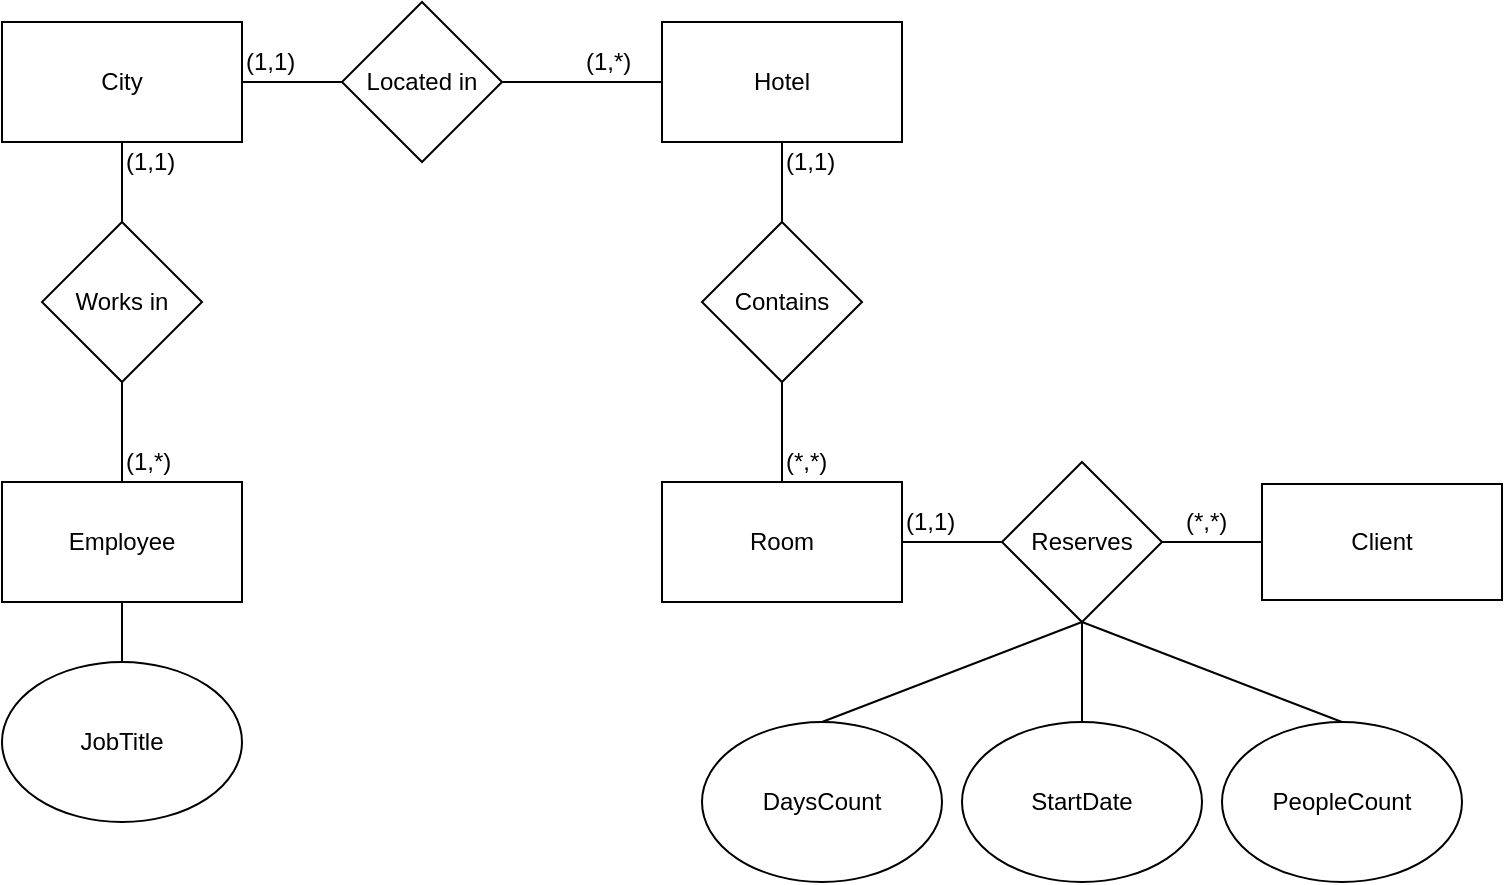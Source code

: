 <mxfile version="10.5.5" type="github"><diagram id="ALXC_ppr7tpdcpcrVswB" name="Page-1"><mxGraphModel dx="840" dy="462" grid="1" gridSize="10" guides="1" tooltips="1" connect="1" arrows="1" fold="1" page="1" pageScale="1" pageWidth="400" pageHeight="500" math="0" shadow="0"><root><mxCell id="0"/><mxCell id="1" parent="0"/><mxCell id="nKNjSr-_bEu66akf5Znx-1" value="Hotel&lt;br&gt;" style="rounded=0;whiteSpace=wrap;html=1;" parent="1" vertex="1"><mxGeometry x="570" y="40" width="120" height="60" as="geometry"/></mxCell><mxCell id="nKNjSr-_bEu66akf5Znx-4" value="Employee&lt;br&gt;" style="rounded=0;whiteSpace=wrap;html=1;" parent="1" vertex="1"><mxGeometry x="240" y="270" width="120" height="60" as="geometry"/></mxCell><mxCell id="chCRjr9lK8vlWC57BzSN-11" style="edgeStyle=none;rounded=0;orthogonalLoop=1;jettySize=auto;html=1;exitX=0.5;exitY=0;exitDx=0;exitDy=0;entryX=0.5;entryY=1;entryDx=0;entryDy=0;endArrow=none;endFill=0;" parent="1" source="nKNjSr-_bEu66akf5Znx-6" target="nKNjSr-_bEu66akf5Znx-4" edge="1"><mxGeometry relative="1" as="geometry"/></mxCell><mxCell id="nKNjSr-_bEu66akf5Znx-6" value="JobTitle" style="ellipse;whiteSpace=wrap;html=1;" parent="1" vertex="1"><mxGeometry x="240" y="360" width="120" height="80" as="geometry"/></mxCell><mxCell id="nKNjSr-_bEu66akf5Znx-8" value="Room" style="rounded=0;whiteSpace=wrap;html=1;" parent="1" vertex="1"><mxGeometry x="570" y="270" width="120" height="60" as="geometry"/></mxCell><mxCell id="nKNjSr-_bEu66akf5Znx-11" value="Client&lt;br&gt;" style="rounded=0;whiteSpace=wrap;html=1;" parent="1" vertex="1"><mxGeometry x="870" y="271" width="120" height="58" as="geometry"/></mxCell><mxCell id="chCRjr9lK8vlWC57BzSN-9" style="edgeStyle=none;rounded=0;orthogonalLoop=1;jettySize=auto;html=1;exitX=0.5;exitY=0;exitDx=0;exitDy=0;entryX=0.5;entryY=1;entryDx=0;entryDy=0;endArrow=none;endFill=0;" parent="1" source="nKNjSr-_bEu66akf5Znx-13" target="bL32lwVDyr9xWax11CJn-26" edge="1"><mxGeometry relative="1" as="geometry"/></mxCell><mxCell id="nKNjSr-_bEu66akf5Znx-13" value="PeopleCount" style="ellipse;whiteSpace=wrap;html=1;" parent="1" vertex="1"><mxGeometry x="850" y="390" width="120" height="80" as="geometry"/></mxCell><mxCell id="chCRjr9lK8vlWC57BzSN-8" style="edgeStyle=none;rounded=0;orthogonalLoop=1;jettySize=auto;html=1;exitX=0.5;exitY=0;exitDx=0;exitDy=0;entryX=0.5;entryY=1;entryDx=0;entryDy=0;endArrow=none;endFill=0;" parent="1" source="nKNjSr-_bEu66akf5Znx-14" target="bL32lwVDyr9xWax11CJn-26" edge="1"><mxGeometry relative="1" as="geometry"/></mxCell><mxCell id="nKNjSr-_bEu66akf5Znx-14" value="StartDate" style="ellipse;whiteSpace=wrap;html=1;" parent="1" vertex="1"><mxGeometry x="720" y="390" width="120" height="80" as="geometry"/></mxCell><mxCell id="-1FmgAJuAG2mNmfbcFum-5" style="edgeStyle=none;rounded=0;orthogonalLoop=1;jettySize=auto;html=1;exitX=0.5;exitY=0;exitDx=0;exitDy=0;entryX=0.5;entryY=1;entryDx=0;entryDy=0;endArrow=none;endFill=0;" parent="1" source="nKNjSr-_bEu66akf5Znx-15" target="bL32lwVDyr9xWax11CJn-26" edge="1"><mxGeometry relative="1" as="geometry"/></mxCell><mxCell id="nKNjSr-_bEu66akf5Znx-15" value="DaysCount&lt;br&gt;" style="ellipse;whiteSpace=wrap;html=1;" parent="1" vertex="1"><mxGeometry x="590" y="390" width="120" height="80" as="geometry"/></mxCell><mxCell id="bL32lwVDyr9xWax11CJn-1" value="City&lt;br&gt;" style="rounded=0;whiteSpace=wrap;html=1;" parent="1" vertex="1"><mxGeometry x="240" y="40" width="120" height="60" as="geometry"/></mxCell><mxCell id="bL32lwVDyr9xWax11CJn-6" value="Contains" style="rhombus;whiteSpace=wrap;html=1;" parent="1" vertex="1"><mxGeometry x="590" y="140" width="80" height="80" as="geometry"/></mxCell><mxCell id="bL32lwVDyr9xWax11CJn-7" value="Located in" style="rhombus;whiteSpace=wrap;html=1;" parent="1" vertex="1"><mxGeometry x="410" y="30" width="80" height="80" as="geometry"/></mxCell><mxCell id="bL32lwVDyr9xWax11CJn-8" style="edgeStyle=none;rounded=0;orthogonalLoop=1;jettySize=auto;html=1;exitX=0;exitY=0.5;exitDx=0;exitDy=0;endArrow=none;endFill=0;entryX=1;entryY=0.5;entryDx=0;entryDy=0;" parent="1" source="nKNjSr-_bEu66akf5Znx-1" target="bL32lwVDyr9xWax11CJn-7" edge="1"><mxGeometry relative="1" as="geometry"><mxPoint x="510" y="300" as="sourcePoint"/><mxPoint x="450" y="230" as="targetPoint"/></mxGeometry></mxCell><mxCell id="bL32lwVDyr9xWax11CJn-15" style="edgeStyle=none;rounded=0;orthogonalLoop=1;jettySize=auto;html=1;exitX=0;exitY=0.5;exitDx=0;exitDy=0;entryX=1;entryY=0.5;entryDx=0;entryDy=0;endArrow=none;endFill=0;" parent="1" source="bL32lwVDyr9xWax11CJn-7" target="bL32lwVDyr9xWax11CJn-1" edge="1"><mxGeometry relative="1" as="geometry"><mxPoint x="540" y="180" as="sourcePoint"/><mxPoint x="430" y="165" as="targetPoint"/></mxGeometry></mxCell><mxCell id="bL32lwVDyr9xWax11CJn-18" value="Works in" style="rhombus;whiteSpace=wrap;html=1;" parent="1" vertex="1"><mxGeometry x="260" y="140" width="80" height="80" as="geometry"/></mxCell><mxCell id="bL32lwVDyr9xWax11CJn-19" style="edgeStyle=none;rounded=0;orthogonalLoop=1;jettySize=auto;html=1;exitX=0.5;exitY=0;exitDx=0;exitDy=0;entryX=0.5;entryY=1;entryDx=0;entryDy=0;endArrow=none;endFill=0;" parent="1" source="bL32lwVDyr9xWax11CJn-18" target="bL32lwVDyr9xWax11CJn-1" edge="1"><mxGeometry relative="1" as="geometry"><mxPoint x="530" y="200" as="sourcePoint"/><mxPoint x="420" y="185" as="targetPoint"/></mxGeometry></mxCell><mxCell id="bL32lwVDyr9xWax11CJn-21" style="edgeStyle=none;rounded=0;orthogonalLoop=1;jettySize=auto;html=1;exitX=0.5;exitY=0;exitDx=0;exitDy=0;entryX=0.5;entryY=1;entryDx=0;entryDy=0;endArrow=none;endFill=0;" parent="1" source="nKNjSr-_bEu66akf5Znx-4" target="bL32lwVDyr9xWax11CJn-18" edge="1"><mxGeometry relative="1" as="geometry"><mxPoint x="440" y="170" as="sourcePoint"/><mxPoint x="440" y="120" as="targetPoint"/></mxGeometry></mxCell><mxCell id="bL32lwVDyr9xWax11CJn-23" style="edgeStyle=none;rounded=0;orthogonalLoop=1;jettySize=auto;html=1;exitX=0.5;exitY=0;exitDx=0;exitDy=0;entryX=0.5;entryY=1;entryDx=0;entryDy=0;endArrow=none;endFill=0;" parent="1" source="nKNjSr-_bEu66akf5Znx-8" target="bL32lwVDyr9xWax11CJn-6" edge="1"><mxGeometry relative="1" as="geometry"><mxPoint x="810" y="200" as="sourcePoint"/><mxPoint x="700" y="185" as="targetPoint"/></mxGeometry></mxCell><mxCell id="bL32lwVDyr9xWax11CJn-25" style="edgeStyle=none;rounded=0;orthogonalLoop=1;jettySize=auto;html=1;exitX=0.5;exitY=1;exitDx=0;exitDy=0;entryX=0.5;entryY=0;entryDx=0;entryDy=0;endArrow=none;endFill=0;" parent="1" source="nKNjSr-_bEu66akf5Znx-1" target="bL32lwVDyr9xWax11CJn-6" edge="1"><mxGeometry relative="1" as="geometry"><mxPoint x="790" y="180" as="sourcePoint"/><mxPoint x="680" y="165" as="targetPoint"/></mxGeometry></mxCell><mxCell id="chCRjr9lK8vlWC57BzSN-1" style="rounded=0;orthogonalLoop=1;jettySize=auto;html=1;exitX=1;exitY=0.5;exitDx=0;exitDy=0;entryX=0;entryY=0.5;entryDx=0;entryDy=0;endArrow=none;endFill=0;" parent="1" source="bL32lwVDyr9xWax11CJn-26" target="nKNjSr-_bEu66akf5Znx-11" edge="1"><mxGeometry relative="1" as="geometry"/></mxCell><mxCell id="bL32lwVDyr9xWax11CJn-26" value="Reserves" style="rhombus;whiteSpace=wrap;html=1;" parent="1" vertex="1"><mxGeometry x="740" y="260" width="80" height="80" as="geometry"/></mxCell><mxCell id="bL32lwVDyr9xWax11CJn-28" style="edgeStyle=none;rounded=0;orthogonalLoop=1;jettySize=auto;html=1;exitX=0;exitY=0.5;exitDx=0;exitDy=0;entryX=1;entryY=0.5;entryDx=0;entryDy=0;endArrow=none;endFill=0;" parent="1" source="bL32lwVDyr9xWax11CJn-26" target="nKNjSr-_bEu66akf5Znx-8" edge="1"><mxGeometry relative="1" as="geometry"><mxPoint x="760" y="300" as="sourcePoint"/><mxPoint x="480" y="220" as="targetPoint"/></mxGeometry></mxCell><mxCell id="bL32lwVDyr9xWax11CJn-30" value="(*,*)" style="text;html=1;resizable=0;points=[];autosize=1;align=left;verticalAlign=top;spacingTop=-4;" parent="1" vertex="1"><mxGeometry x="630" y="250" width="40" height="20" as="geometry"/></mxCell><mxCell id="bL32lwVDyr9xWax11CJn-31" value="(1,1)" style="text;html=1;resizable=0;points=[];autosize=1;align=left;verticalAlign=top;spacingTop=-4;" parent="1" vertex="1"><mxGeometry x="630" y="100" width="40" height="20" as="geometry"/></mxCell><mxCell id="bL32lwVDyr9xWax11CJn-33" value="(1,1)" style="text;html=1;resizable=0;points=[];autosize=1;align=left;verticalAlign=top;spacingTop=-4;" parent="1" vertex="1"><mxGeometry x="690" y="280" width="40" height="20" as="geometry"/></mxCell><mxCell id="bL32lwVDyr9xWax11CJn-34" value="(*,*)" style="text;html=1;resizable=0;points=[];autosize=1;align=left;verticalAlign=top;spacingTop=-4;" parent="1" vertex="1"><mxGeometry x="830" y="280" width="40" height="20" as="geometry"/></mxCell><mxCell id="bL32lwVDyr9xWax11CJn-35" value="(1,1)" style="text;html=1;resizable=0;points=[];autosize=1;align=left;verticalAlign=top;spacingTop=-4;" parent="1" vertex="1"><mxGeometry x="300" y="100" width="40" height="20" as="geometry"/></mxCell><mxCell id="bL32lwVDyr9xWax11CJn-36" value="(1,*)" style="text;html=1;resizable=0;points=[];autosize=1;align=left;verticalAlign=top;spacingTop=-4;" parent="1" vertex="1"><mxGeometry x="300" y="250" width="40" height="20" as="geometry"/></mxCell><mxCell id="bL32lwVDyr9xWax11CJn-37" value="(1,*)" style="text;html=1;resizable=0;points=[];autosize=1;align=left;verticalAlign=top;spacingTop=-4;" parent="1" vertex="1"><mxGeometry x="530" y="50" width="40" height="20" as="geometry"/></mxCell><mxCell id="bL32lwVDyr9xWax11CJn-38" value="(1,1)" style="text;html=1;resizable=0;points=[];autosize=1;align=left;verticalAlign=top;spacingTop=-4;" parent="1" vertex="1"><mxGeometry x="360" y="50" width="40" height="20" as="geometry"/></mxCell></root></mxGraphModel></diagram></mxfile>